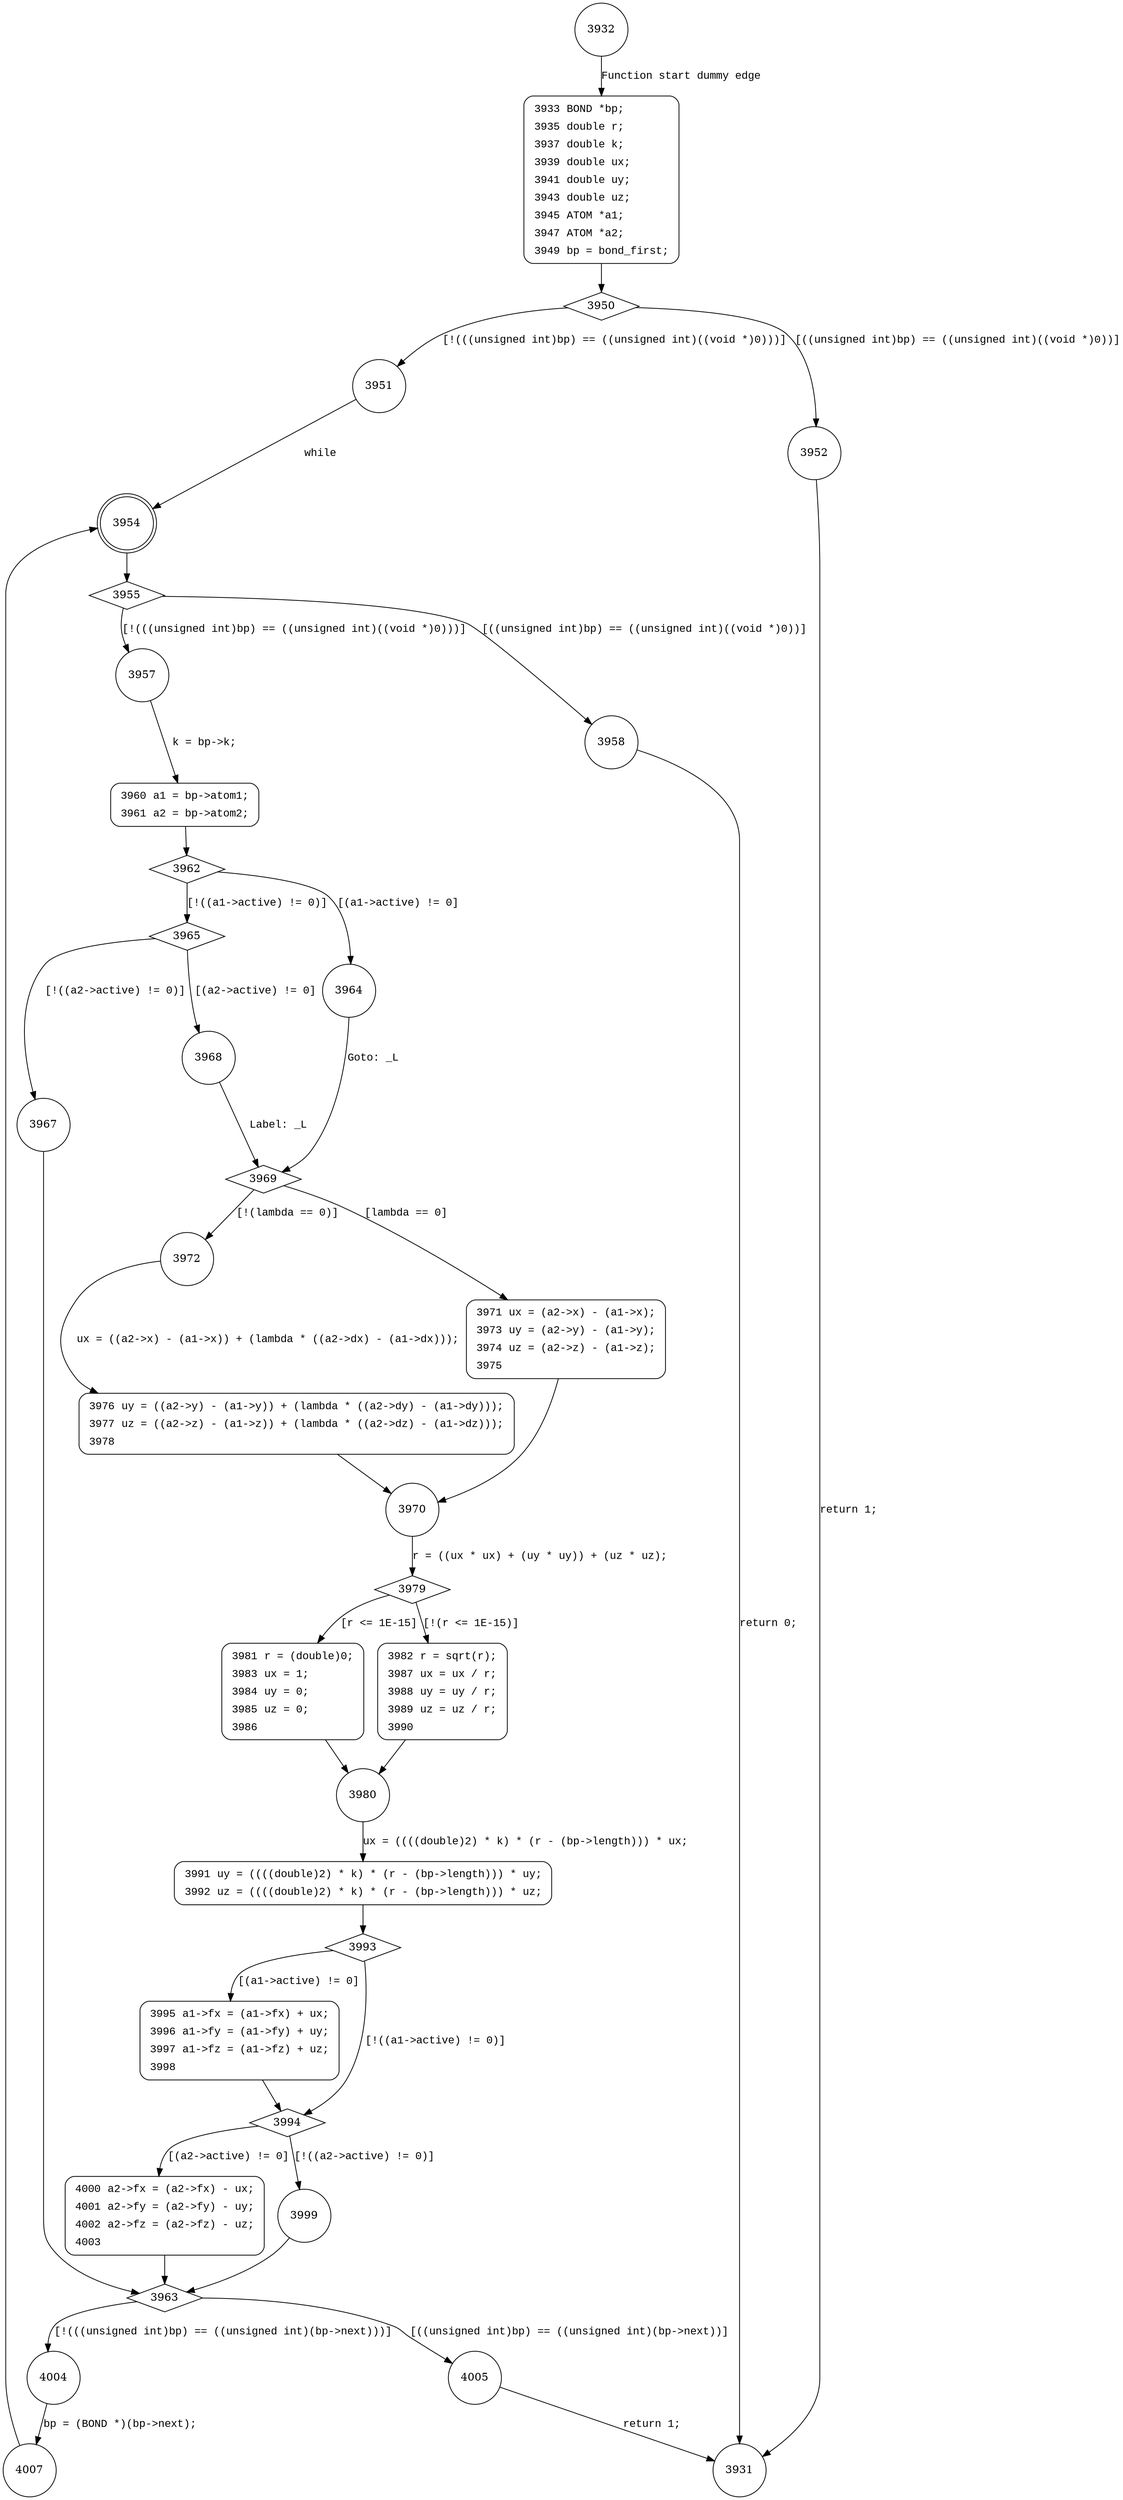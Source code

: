 digraph f_bond {
3932 [shape="circle"]
3933 [shape="circle"]
3950 [shape="diamond"]
3951 [shape="circle"]
3952 [shape="circle"]
3954 [shape="doublecircle"]
3955 [shape="diamond"]
3957 [shape="circle"]
3958 [shape="circle"]
3960 [shape="circle"]
3962 [shape="diamond"]
3965 [shape="diamond"]
3964 [shape="circle"]
3969 [shape="diamond"]
3972 [shape="circle"]
3971 [shape="circle"]
3970 [shape="circle"]
3979 [shape="diamond"]
3982 [shape="circle"]
3981 [shape="circle"]
3980 [shape="circle"]
3991 [shape="circle"]
3993 [shape="diamond"]
3994 [shape="diamond"]
3995 [shape="circle"]
3999 [shape="circle"]
4000 [shape="circle"]
3963 [shape="diamond"]
4004 [shape="circle"]
4005 [shape="circle"]
4007 [shape="circle"]
3976 [shape="circle"]
3967 [shape="circle"]
3968 [shape="circle"]
3931 [shape="circle"]
3933 [style="filled,bold" penwidth="1" fillcolor="white" fontname="Courier New" shape="Mrecord" label=<<table border="0" cellborder="0" cellpadding="3" bgcolor="white"><tr><td align="right">3933</td><td align="left">BOND *bp;</td></tr><tr><td align="right">3935</td><td align="left">double r;</td></tr><tr><td align="right">3937</td><td align="left">double k;</td></tr><tr><td align="right">3939</td><td align="left">double ux;</td></tr><tr><td align="right">3941</td><td align="left">double uy;</td></tr><tr><td align="right">3943</td><td align="left">double uz;</td></tr><tr><td align="right">3945</td><td align="left">ATOM *a1;</td></tr><tr><td align="right">3947</td><td align="left">ATOM *a2;</td></tr><tr><td align="right">3949</td><td align="left">bp = bond_first;</td></tr></table>>]
3933 -> 3950[label=""]
3960 [style="filled,bold" penwidth="1" fillcolor="white" fontname="Courier New" shape="Mrecord" label=<<table border="0" cellborder="0" cellpadding="3" bgcolor="white"><tr><td align="right">3960</td><td align="left">a1 = bp-&gt;atom1;</td></tr><tr><td align="right">3961</td><td align="left">a2 = bp-&gt;atom2;</td></tr></table>>]
3960 -> 3962[label=""]
3971 [style="filled,bold" penwidth="1" fillcolor="white" fontname="Courier New" shape="Mrecord" label=<<table border="0" cellborder="0" cellpadding="3" bgcolor="white"><tr><td align="right">3971</td><td align="left">ux = (a2-&gt;x) - (a1-&gt;x);</td></tr><tr><td align="right">3973</td><td align="left">uy = (a2-&gt;y) - (a1-&gt;y);</td></tr><tr><td align="right">3974</td><td align="left">uz = (a2-&gt;z) - (a1-&gt;z);</td></tr><tr><td align="right">3975</td><td align="left"></td></tr></table>>]
3971 -> 3970[label=""]
3981 [style="filled,bold" penwidth="1" fillcolor="white" fontname="Courier New" shape="Mrecord" label=<<table border="0" cellborder="0" cellpadding="3" bgcolor="white"><tr><td align="right">3981</td><td align="left">r = (double)0;</td></tr><tr><td align="right">3983</td><td align="left">ux = 1;</td></tr><tr><td align="right">3984</td><td align="left">uy = 0;</td></tr><tr><td align="right">3985</td><td align="left">uz = 0;</td></tr><tr><td align="right">3986</td><td align="left"></td></tr></table>>]
3981 -> 3980[label=""]
3991 [style="filled,bold" penwidth="1" fillcolor="white" fontname="Courier New" shape="Mrecord" label=<<table border="0" cellborder="0" cellpadding="3" bgcolor="white"><tr><td align="right">3991</td><td align="left">uy = ((((double)2) * k) * (r - (bp-&gt;length))) * uy;</td></tr><tr><td align="right">3992</td><td align="left">uz = ((((double)2) * k) * (r - (bp-&gt;length))) * uz;</td></tr></table>>]
3991 -> 3993[label=""]
3995 [style="filled,bold" penwidth="1" fillcolor="white" fontname="Courier New" shape="Mrecord" label=<<table border="0" cellborder="0" cellpadding="3" bgcolor="white"><tr><td align="right">3995</td><td align="left">a1-&gt;fx = (a1-&gt;fx) + ux;</td></tr><tr><td align="right">3996</td><td align="left">a1-&gt;fy = (a1-&gt;fy) + uy;</td></tr><tr><td align="right">3997</td><td align="left">a1-&gt;fz = (a1-&gt;fz) + uz;</td></tr><tr><td align="right">3998</td><td align="left"></td></tr></table>>]
3995 -> 3994[label=""]
4000 [style="filled,bold" penwidth="1" fillcolor="white" fontname="Courier New" shape="Mrecord" label=<<table border="0" cellborder="0" cellpadding="3" bgcolor="white"><tr><td align="right">4000</td><td align="left">a2-&gt;fx = (a2-&gt;fx) - ux;</td></tr><tr><td align="right">4001</td><td align="left">a2-&gt;fy = (a2-&gt;fy) - uy;</td></tr><tr><td align="right">4002</td><td align="left">a2-&gt;fz = (a2-&gt;fz) - uz;</td></tr><tr><td align="right">4003</td><td align="left"></td></tr></table>>]
4000 -> 3963[label=""]
3982 [style="filled,bold" penwidth="1" fillcolor="white" fontname="Courier New" shape="Mrecord" label=<<table border="0" cellborder="0" cellpadding="3" bgcolor="white"><tr><td align="right">3982</td><td align="left">r = sqrt(r);</td></tr><tr><td align="right">3987</td><td align="left">ux = ux / r;</td></tr><tr><td align="right">3988</td><td align="left">uy = uy / r;</td></tr><tr><td align="right">3989</td><td align="left">uz = uz / r;</td></tr><tr><td align="right">3990</td><td align="left"></td></tr></table>>]
3982 -> 3980[label=""]
3976 [style="filled,bold" penwidth="1" fillcolor="white" fontname="Courier New" shape="Mrecord" label=<<table border="0" cellborder="0" cellpadding="3" bgcolor="white"><tr><td align="right">3976</td><td align="left">uy = ((a2-&gt;y) - (a1-&gt;y)) + (lambda * ((a2-&gt;dy) - (a1-&gt;dy)));</td></tr><tr><td align="right">3977</td><td align="left">uz = ((a2-&gt;z) - (a1-&gt;z)) + (lambda * ((a2-&gt;dz) - (a1-&gt;dz)));</td></tr><tr><td align="right">3978</td><td align="left"></td></tr></table>>]
3976 -> 3970[label=""]
3932 -> 3933 [label="Function start dummy edge" fontname="Courier New"]
3950 -> 3951 [label="[!(((unsigned int)bp) == ((unsigned int)((void *)0)))]" fontname="Courier New"]
3950 -> 3952 [label="[((unsigned int)bp) == ((unsigned int)((void *)0))]" fontname="Courier New"]
3951 -> 3954 [label="while" fontname="Courier New"]
3954 -> 3955 [label="" fontname="Courier New"]
3955 -> 3957 [label="[!(((unsigned int)bp) == ((unsigned int)((void *)0)))]" fontname="Courier New"]
3955 -> 3958 [label="[((unsigned int)bp) == ((unsigned int)((void *)0))]" fontname="Courier New"]
3957 -> 3960 [label="k = bp->k;" fontname="Courier New"]
3962 -> 3965 [label="[!((a1->active) != 0)]" fontname="Courier New"]
3962 -> 3964 [label="[(a1->active) != 0]" fontname="Courier New"]
3969 -> 3972 [label="[!(lambda == 0)]" fontname="Courier New"]
3969 -> 3971 [label="[lambda == 0]" fontname="Courier New"]
3970 -> 3979 [label="r = ((ux * ux) + (uy * uy)) + (uz * uz);" fontname="Courier New"]
3979 -> 3982 [label="[!(r <= 1E-15)]" fontname="Courier New"]
3979 -> 3981 [label="[r <= 1E-15]" fontname="Courier New"]
3980 -> 3991 [label="ux = ((((double)2) * k) * (r - (bp->length))) * ux;" fontname="Courier New"]
3993 -> 3994 [label="[!((a1->active) != 0)]" fontname="Courier New"]
3993 -> 3995 [label="[(a1->active) != 0]" fontname="Courier New"]
3994 -> 3999 [label="[!((a2->active) != 0)]" fontname="Courier New"]
3994 -> 4000 [label="[(a2->active) != 0]" fontname="Courier New"]
3963 -> 4004 [label="[!(((unsigned int)bp) == ((unsigned int)(bp->next)))]" fontname="Courier New"]
3963 -> 4005 [label="[((unsigned int)bp) == ((unsigned int)(bp->next))]" fontname="Courier New"]
4004 -> 4007 [label="bp = (BOND *)(bp->next);" fontname="Courier New"]
3999 -> 3963 [label="" fontname="Courier New"]
3972 -> 3976 [label="ux = ((a2->x) - (a1->x)) + (lambda * ((a2->dx) - (a1->dx)));" fontname="Courier New"]
3965 -> 3967 [label="[!((a2->active) != 0)]" fontname="Courier New"]
3965 -> 3968 [label="[(a2->active) != 0]" fontname="Courier New"]
3967 -> 3963 [label="" fontname="Courier New"]
3952 -> 3931 [label="return 1;" fontname="Courier New"]
3958 -> 3931 [label="return 0;" fontname="Courier New"]
3964 -> 3969 [label="Goto: _L" fontname="Courier New"]
4005 -> 3931 [label="return 1;" fontname="Courier New"]
4007 -> 3954 [label="" fontname="Courier New"]
3968 -> 3969 [label="Label: _L" fontname="Courier New"]
}
